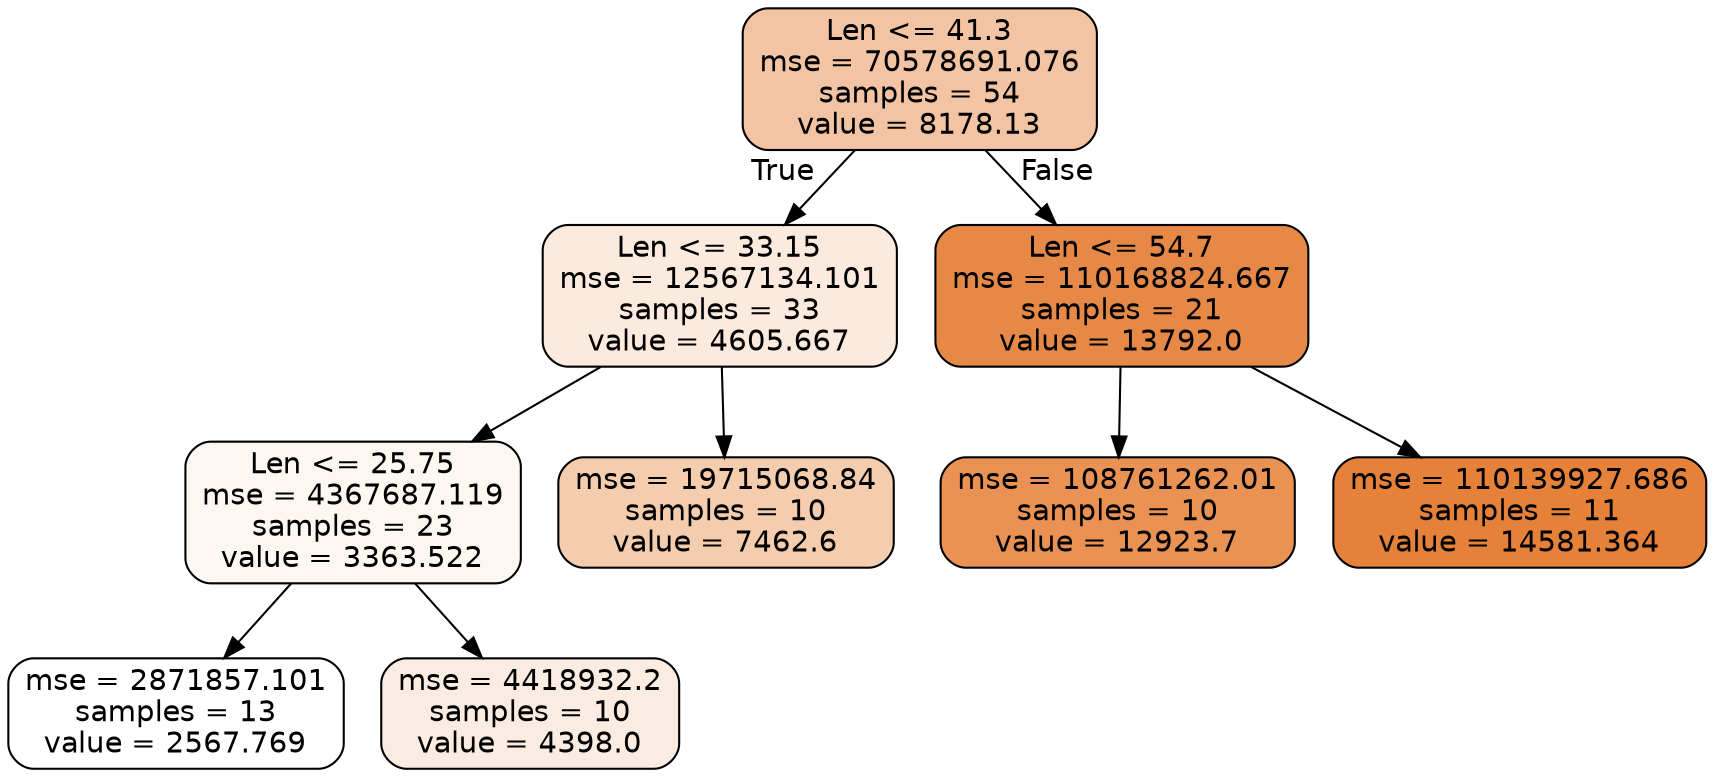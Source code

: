 digraph Tree {
node [shape=box, style="filled, rounded", color="black", fontname=helvetica] ;
edge [fontname=helvetica] ;
0 [label="Len <= 41.3\nmse = 70578691.076\nsamples = 54\nvalue = 8178.13", fillcolor="#f3c4a3"] ;
1 [label="Len <= 33.15\nmse = 12567134.101\nsamples = 33\nvalue = 4605.667", fillcolor="#fbeadd"] ;
0 -> 1 [labeldistance=2.5, labelangle=45, headlabel="True"] ;
2 [label="Len <= 25.75\nmse = 4367687.119\nsamples = 23\nvalue = 3363.522", fillcolor="#fdf7f2"] ;
1 -> 2 ;
3 [label="mse = 2871857.101\nsamples = 13\nvalue = 2567.769", fillcolor="#ffffff"] ;
2 -> 3 ;
4 [label="mse = 4418932.2\nsamples = 10\nvalue = 4398.0", fillcolor="#fbece1"] ;
2 -> 4 ;
5 [label="mse = 19715068.84\nsamples = 10\nvalue = 7462.6", fillcolor="#f4ccae"] ;
1 -> 5 ;
6 [label="Len <= 54.7\nmse = 110168824.667\nsamples = 21\nvalue = 13792.0", fillcolor="#e78946"] ;
0 -> 6 [labeldistance=2.5, labelangle=-45, headlabel="False"] ;
7 [label="mse = 108761262.01\nsamples = 10\nvalue = 12923.7", fillcolor="#e99254"] ;
6 -> 7 ;
8 [label="mse = 110139927.686\nsamples = 11\nvalue = 14581.364", fillcolor="#e58139"] ;
6 -> 8 ;
}